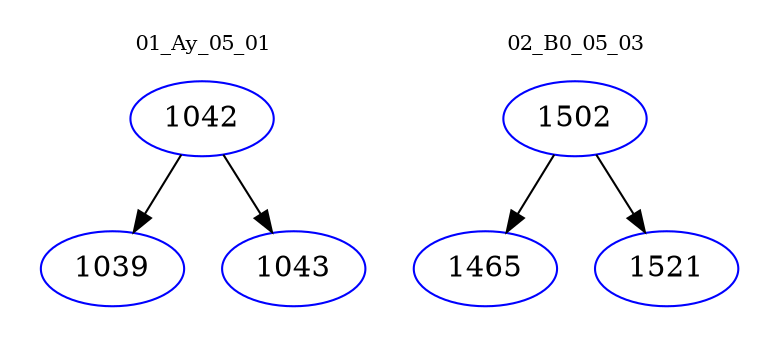 digraph{
subgraph cluster_0 {
color = white
label = "01_Ay_05_01";
fontsize=10;
T0_1042 [label="1042", color="blue"]
T0_1042 -> T0_1039 [color="black"]
T0_1039 [label="1039", color="blue"]
T0_1042 -> T0_1043 [color="black"]
T0_1043 [label="1043", color="blue"]
}
subgraph cluster_1 {
color = white
label = "02_B0_05_03";
fontsize=10;
T1_1502 [label="1502", color="blue"]
T1_1502 -> T1_1465 [color="black"]
T1_1465 [label="1465", color="blue"]
T1_1502 -> T1_1521 [color="black"]
T1_1521 [label="1521", color="blue"]
}
}
